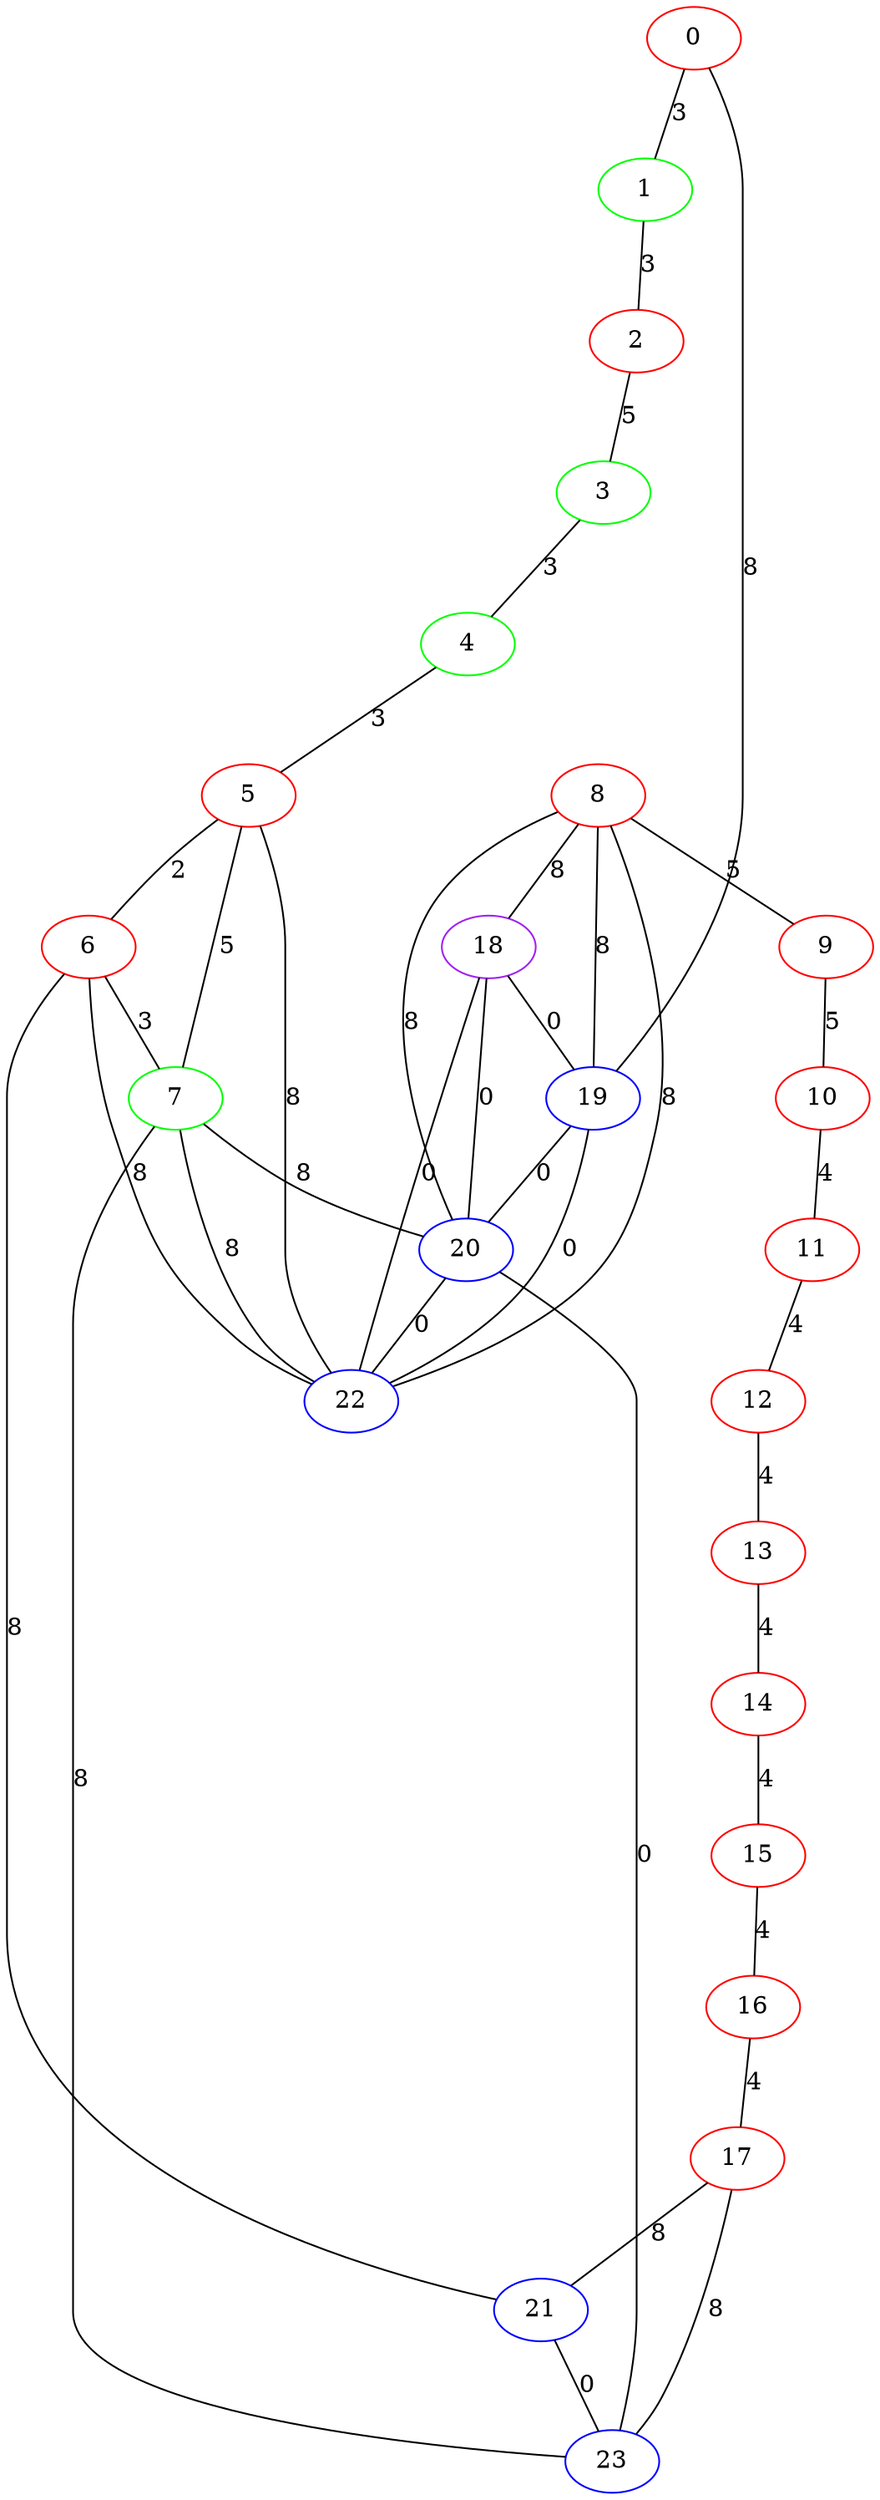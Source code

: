 graph "" {
0 [color=red, weight=1];
1 [color=green, weight=2];
2 [color=red, weight=1];
3 [color=green, weight=2];
4 [color=green, weight=2];
5 [color=red, weight=1];
6 [color=red, weight=1];
7 [color=green, weight=2];
8 [color=red, weight=1];
9 [color=red, weight=1];
10 [color=red, weight=1];
11 [color=red, weight=1];
12 [color=red, weight=1];
13 [color=red, weight=1];
14 [color=red, weight=1];
15 [color=red, weight=1];
16 [color=red, weight=1];
17 [color=red, weight=1];
18 [color=purple, weight=4];
19 [color=blue, weight=3];
20 [color=blue, weight=3];
21 [color=blue, weight=3];
22 [color=blue, weight=3];
23 [color=blue, weight=3];
0 -- 1  [key=0, label=3];
0 -- 19  [key=0, label=8];
1 -- 2  [key=0, label=3];
2 -- 3  [key=0, label=5];
3 -- 4  [key=0, label=3];
4 -- 5  [key=0, label=3];
5 -- 22  [key=0, label=8];
5 -- 6  [key=0, label=2];
5 -- 7  [key=0, label=5];
6 -- 21  [key=0, label=8];
6 -- 22  [key=0, label=8];
6 -- 7  [key=0, label=3];
7 -- 22  [key=0, label=8];
7 -- 20  [key=0, label=8];
7 -- 23  [key=0, label=8];
8 -- 9  [key=0, label=5];
8 -- 18  [key=0, label=8];
8 -- 19  [key=0, label=8];
8 -- 20  [key=0, label=8];
8 -- 22  [key=0, label=8];
9 -- 10  [key=0, label=5];
10 -- 11  [key=0, label=4];
11 -- 12  [key=0, label=4];
12 -- 13  [key=0, label=4];
13 -- 14  [key=0, label=4];
14 -- 15  [key=0, label=4];
15 -- 16  [key=0, label=4];
16 -- 17  [key=0, label=4];
17 -- 21  [key=0, label=8];
17 -- 23  [key=0, label=8];
18 -- 19  [key=0, label=0];
18 -- 20  [key=0, label=0];
18 -- 22  [key=0, label=0];
19 -- 20  [key=0, label=0];
19 -- 22  [key=0, label=0];
20 -- 22  [key=0, label=0];
20 -- 23  [key=0, label=0];
21 -- 23  [key=0, label=0];
}
